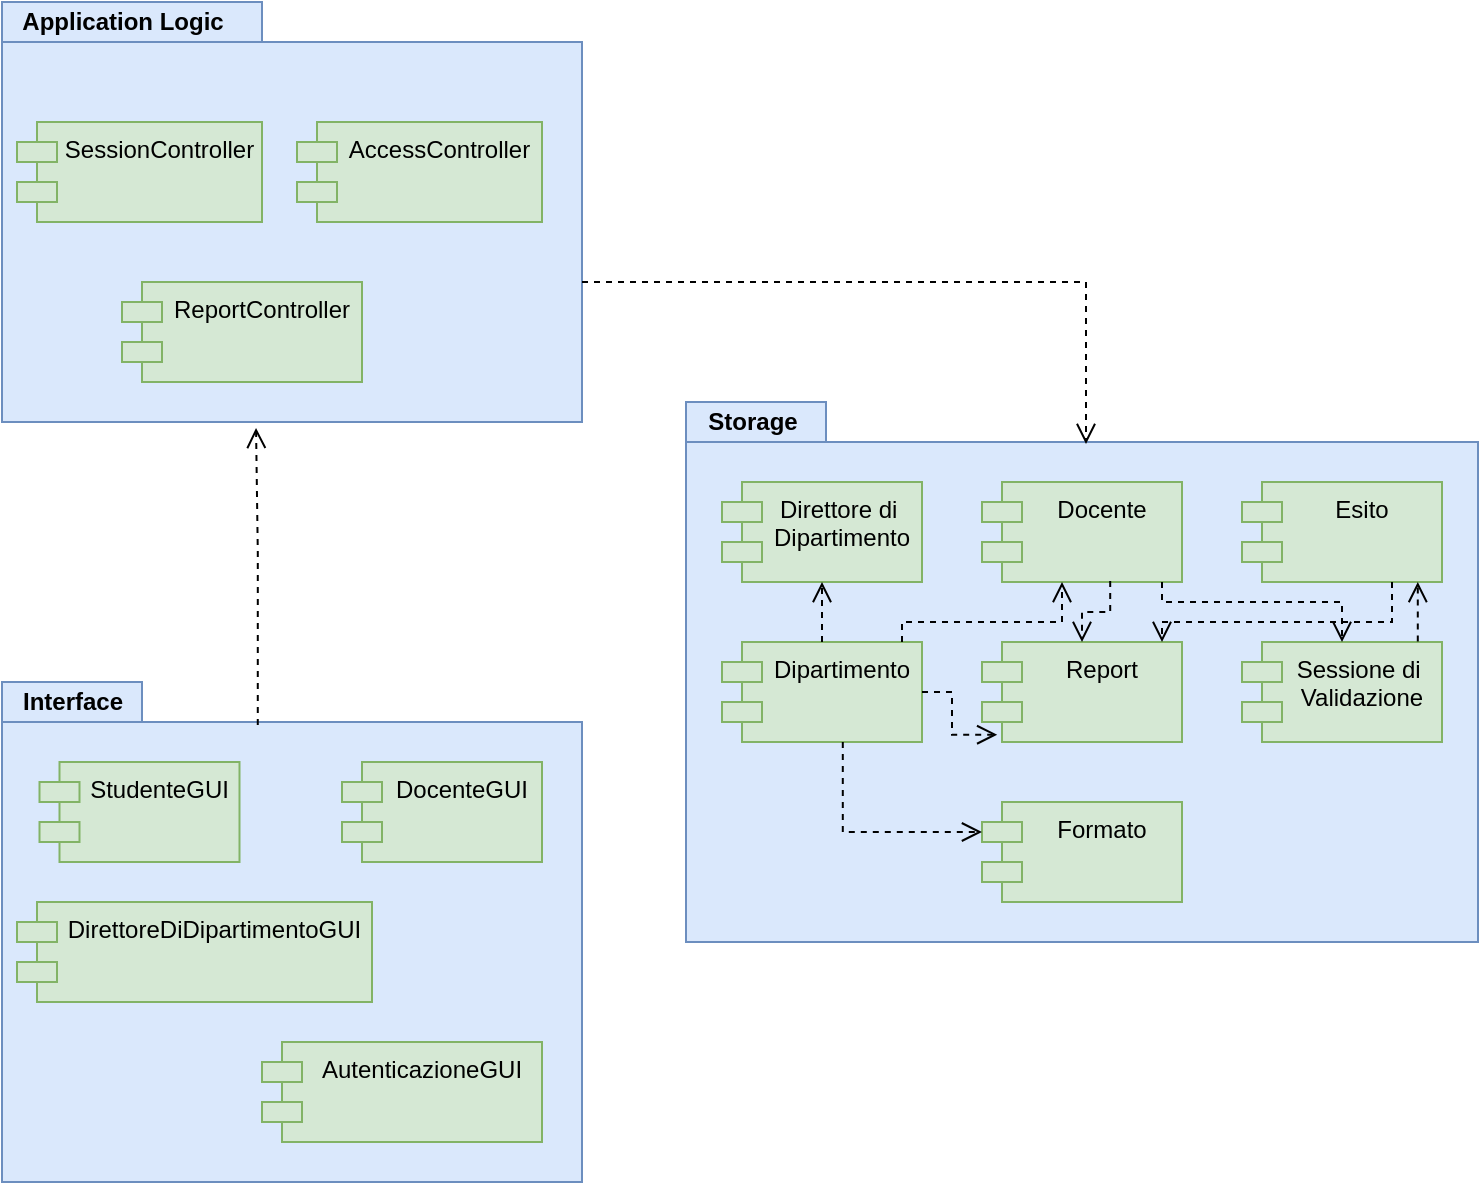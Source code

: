 <mxfile version="15.8.7" type="device"><diagram id="GArLD8cVjcSwyjwCv-ND" name="Pagina-1"><mxGraphModel dx="633" dy="316" grid="1" gridSize="10" guides="1" tooltips="1" connect="1" arrows="1" fold="1" page="1" pageScale="1" pageWidth="827" pageHeight="1169" math="0" shadow="0"><root><mxCell id="0"/><mxCell id="1" parent="0"/><mxCell id="IBk2zJn6kR047QgPzbhl-1" value="" style="shape=folder;fontStyle=1;spacingTop=10;tabWidth=130;tabHeight=20;tabPosition=left;html=1;fillColor=#dae8fc;strokeColor=#6c8ebf;" parent="1" vertex="1"><mxGeometry x="70" y="50" width="290" height="210" as="geometry"/></mxCell><mxCell id="IBk2zJn6kR047QgPzbhl-3" value="" style="shape=folder;fontStyle=1;spacingTop=10;tabWidth=70;tabHeight=20;tabPosition=left;html=1;fillColor=#dae8fc;strokeColor=#6c8ebf;" parent="1" vertex="1"><mxGeometry x="412" y="250" width="396" height="270" as="geometry"/></mxCell><mxCell id="IBk2zJn6kR047QgPzbhl-4" value="&lt;b&gt;Storage&lt;/b&gt;" style="text;html=1;align=center;verticalAlign=middle;resizable=0;points=[];autosize=1;strokeColor=none;fillColor=none;" parent="1" vertex="1"><mxGeometry x="415" y="250" width="60" height="20" as="geometry"/></mxCell><mxCell id="IBk2zJn6kR047QgPzbhl-5" value="" style="shape=folder;fontStyle=1;spacingTop=10;tabWidth=70;tabHeight=20;tabPosition=left;html=1;fillColor=#dae8fc;strokeColor=#6c8ebf;" parent="1" vertex="1"><mxGeometry x="70" y="390" width="290" height="250" as="geometry"/></mxCell><mxCell id="IBk2zJn6kR047QgPzbhl-6" value="&lt;b&gt;Interface&lt;/b&gt;" style="text;html=1;align=center;verticalAlign=middle;resizable=0;points=[];autosize=1;strokeColor=none;fillColor=none;" parent="1" vertex="1"><mxGeometry x="70" y="390" width="70" height="20" as="geometry"/></mxCell><mxCell id="IBk2zJn6kR047QgPzbhl-8" value="" style="html=1;verticalAlign=bottom;endArrow=open;dashed=1;endSize=8;rounded=0;edgeStyle=orthogonalEdgeStyle;entryX=0.438;entryY=1.014;entryDx=0;entryDy=0;entryPerimeter=0;exitX=0.441;exitY=0.086;exitDx=0;exitDy=0;exitPerimeter=0;" parent="1" source="IBk2zJn6kR047QgPzbhl-5" target="IBk2zJn6kR047QgPzbhl-1" edge="1"><mxGeometry relative="1" as="geometry"><mxPoint x="260" y="350" as="sourcePoint"/><mxPoint x="175" y="350" as="targetPoint"/></mxGeometry></mxCell><mxCell id="IBk2zJn6kR047QgPzbhl-11" value="" style="html=1;verticalAlign=bottom;endArrow=open;dashed=1;endSize=8;rounded=0;edgeStyle=orthogonalEdgeStyle;" parent="1" source="IBk2zJn6kR047QgPzbhl-1" edge="1"><mxGeometry relative="1" as="geometry"><mxPoint x="361" y="190" as="sourcePoint"/><mxPoint x="612" y="271" as="targetPoint"/><Array as="points"><mxPoint x="612" y="190"/></Array></mxGeometry></mxCell><mxCell id="IBk2zJn6kR047QgPzbhl-12" value="SessionController" style="shape=module;align=left;spacingLeft=20;align=center;verticalAlign=top;fillColor=#d5e8d4;strokeColor=#82b366;" parent="1" vertex="1"><mxGeometry x="77.5" y="110" width="122.5" height="50" as="geometry"/></mxCell><mxCell id="IBk2zJn6kR047QgPzbhl-13" value="ReportController" style="shape=module;align=left;spacingLeft=20;align=center;verticalAlign=top;fillColor=#d5e8d4;strokeColor=#82b366;" parent="1" vertex="1"><mxGeometry x="130" y="190" width="120" height="50" as="geometry"/></mxCell><mxCell id="IBk2zJn6kR047QgPzbhl-14" value="Direttore di &#10;Dipartimento" style="shape=module;align=left;spacingLeft=20;align=center;verticalAlign=top;fillColor=#d5e8d4;strokeColor=#82b366;" parent="1" vertex="1"><mxGeometry x="430" y="290" width="100" height="50" as="geometry"/></mxCell><mxCell id="IBk2zJn6kR047QgPzbhl-15" value="Docente" style="shape=module;align=left;spacingLeft=20;align=center;verticalAlign=top;fillColor=#d5e8d4;strokeColor=#82b366;" parent="1" vertex="1"><mxGeometry x="560" y="290" width="100" height="50" as="geometry"/></mxCell><mxCell id="IBk2zJn6kR047QgPzbhl-16" value="Esito" style="shape=module;align=left;spacingLeft=20;align=center;verticalAlign=top;fillColor=#d5e8d4;strokeColor=#82b366;" parent="1" vertex="1"><mxGeometry x="690" y="290" width="100" height="50" as="geometry"/></mxCell><mxCell id="IBk2zJn6kR047QgPzbhl-17" value="Formato" style="shape=module;align=left;spacingLeft=20;align=center;verticalAlign=top;fillColor=#d5e8d4;strokeColor=#82b366;" parent="1" vertex="1"><mxGeometry x="560" y="450" width="100" height="50" as="geometry"/></mxCell><mxCell id="IBk2zJn6kR047QgPzbhl-18" value="Sessione di &#10;Validazione" style="shape=module;align=left;spacingLeft=20;align=center;verticalAlign=top;fillColor=#d5e8d4;strokeColor=#82b366;" parent="1" vertex="1"><mxGeometry x="690" y="370" width="100" height="50" as="geometry"/></mxCell><mxCell id="IBk2zJn6kR047QgPzbhl-19" value="Report" style="shape=module;align=left;spacingLeft=20;align=center;verticalAlign=top;fillColor=#d5e8d4;strokeColor=#82b366;" parent="1" vertex="1"><mxGeometry x="560" y="370" width="100" height="50" as="geometry"/></mxCell><mxCell id="IBk2zJn6kR047QgPzbhl-22" value="Dipartimento" style="shape=module;align=left;spacingLeft=20;align=center;verticalAlign=top;fillColor=#d5e8d4;strokeColor=#82b366;" parent="1" vertex="1"><mxGeometry x="430" y="370" width="100" height="50" as="geometry"/></mxCell><mxCell id="IBk2zJn6kR047QgPzbhl-34" value="" style="html=1;verticalAlign=bottom;endArrow=open;dashed=1;endSize=8;rounded=0;edgeStyle=orthogonalEdgeStyle;exitX=0.5;exitY=0;exitDx=0;exitDy=0;entryX=0.5;entryY=1;entryDx=0;entryDy=0;" parent="1" source="IBk2zJn6kR047QgPzbhl-22" target="IBk2zJn6kR047QgPzbhl-14" edge="1"><mxGeometry relative="1" as="geometry"><mxPoint x="485" y="340" as="sourcePoint"/><mxPoint x="450" y="360" as="targetPoint"/><Array as="points"/></mxGeometry></mxCell><mxCell id="IBk2zJn6kR047QgPzbhl-38" value="" style="html=1;verticalAlign=bottom;endArrow=open;dashed=1;endSize=8;rounded=0;edgeStyle=orthogonalEdgeStyle;entryX=0;entryY=0;entryDx=0;entryDy=15;entryPerimeter=0;" parent="1" target="IBk2zJn6kR047QgPzbhl-17" edge="1"><mxGeometry relative="1" as="geometry"><mxPoint x="490.4" y="420" as="sourcePoint"/><mxPoint x="490.0" y="451.15" as="targetPoint"/><Array as="points"><mxPoint x="490" y="465"/></Array></mxGeometry></mxCell><mxCell id="IBk2zJn6kR047QgPzbhl-39" value="" style="html=1;verticalAlign=bottom;endArrow=open;dashed=1;endSize=8;rounded=0;edgeStyle=orthogonalEdgeStyle;exitX=1;exitY=0.5;exitDx=0;exitDy=0;entryX=0.076;entryY=0.927;entryDx=0;entryDy=0;entryPerimeter=0;" parent="1" source="IBk2zJn6kR047QgPzbhl-22" target="IBk2zJn6kR047QgPzbhl-19" edge="1"><mxGeometry relative="1" as="geometry"><mxPoint x="620" y="420" as="sourcePoint"/><mxPoint x="590" y="540" as="targetPoint"/><Array as="points"/></mxGeometry></mxCell><mxCell id="IBk2zJn6kR047QgPzbhl-40" value="" style="html=1;verticalAlign=bottom;endArrow=open;dashed=1;endSize=8;rounded=0;edgeStyle=orthogonalEdgeStyle;" parent="1" target="IBk2zJn6kR047QgPzbhl-15" edge="1"><mxGeometry relative="1" as="geometry"><mxPoint x="520" y="370" as="sourcePoint"/><mxPoint x="540" y="370" as="targetPoint"/><Array as="points"><mxPoint x="520" y="360"/><mxPoint x="600" y="360"/></Array></mxGeometry></mxCell><mxCell id="IBk2zJn6kR047QgPzbhl-41" value="" style="html=1;verticalAlign=bottom;endArrow=open;dashed=1;endSize=8;rounded=0;edgeStyle=orthogonalEdgeStyle;entryX=0.5;entryY=0;entryDx=0;entryDy=0;" parent="1" source="IBk2zJn6kR047QgPzbhl-15" target="IBk2zJn6kR047QgPzbhl-18" edge="1"><mxGeometry relative="1" as="geometry"><mxPoint x="760" y="370" as="sourcePoint"/><mxPoint x="680" y="370" as="targetPoint"/><Array as="points"><mxPoint x="650" y="350"/><mxPoint x="740" y="350"/></Array></mxGeometry></mxCell><mxCell id="IBk2zJn6kR047QgPzbhl-43" value="" style="html=1;verticalAlign=bottom;endArrow=open;dashed=1;endSize=8;rounded=0;edgeStyle=orthogonalEdgeStyle;exitX=0.75;exitY=1;exitDx=0;exitDy=0;" parent="1" source="IBk2zJn6kR047QgPzbhl-16" target="IBk2zJn6kR047QgPzbhl-19" edge="1"><mxGeometry relative="1" as="geometry"><mxPoint x="500.4" y="430" as="sourcePoint"/><mxPoint x="500" y="461.15" as="targetPoint"/><Array as="points"><mxPoint x="765" y="360"/><mxPoint x="650" y="360"/></Array></mxGeometry></mxCell><mxCell id="IBk2zJn6kR047QgPzbhl-48" value="StudenteGUI" style="shape=module;align=left;spacingLeft=20;align=center;verticalAlign=top;fillColor=#d5e8d4;strokeColor=#82b366;" parent="1" vertex="1"><mxGeometry x="88.75" y="430" width="100" height="50" as="geometry"/></mxCell><mxCell id="IBk2zJn6kR047QgPzbhl-50" value="DocenteGUI" style="shape=module;align=left;spacingLeft=20;align=center;verticalAlign=top;fillColor=#d5e8d4;strokeColor=#82b366;" parent="1" vertex="1"><mxGeometry x="240" y="430" width="100" height="50" as="geometry"/></mxCell><mxCell id="IBk2zJn6kR047QgPzbhl-51" value="DirettoreDiDipartimentoGUI" style="shape=module;align=left;spacingLeft=20;align=center;verticalAlign=top;fillColor=#d5e8d4;strokeColor=#82b366;" parent="1" vertex="1"><mxGeometry x="77.5" y="500" width="177.5" height="50" as="geometry"/></mxCell><mxCell id="McXszkzZbClIfci7ip5r-1" value="AccessController" style="shape=module;align=left;spacingLeft=20;align=center;verticalAlign=top;fillColor=#d5e8d4;strokeColor=#82b366;" parent="1" vertex="1"><mxGeometry x="217.5" y="110" width="122.5" height="50" as="geometry"/></mxCell><mxCell id="Wq11SoRXZVzphKYtGj-w-1" value="&lt;b&gt;&lt;font style=&quot;font-size: 12px&quot;&gt;Application Logic&lt;/font&gt;&lt;/b&gt;" style="text;html=1;align=center;verticalAlign=middle;resizable=0;points=[];autosize=1;strokeColor=none;fillColor=none;" parent="1" vertex="1"><mxGeometry x="70" y="50" width="120" height="20" as="geometry"/></mxCell><mxCell id="VrLGF9O1qtR-GBdtAcyi-1" value="AutenticazioneGUI" style="shape=module;align=left;spacingLeft=20;align=center;verticalAlign=top;fillColor=#d5e8d4;strokeColor=#82b366;" parent="1" vertex="1"><mxGeometry x="200" y="570" width="140" height="50" as="geometry"/></mxCell><mxCell id="QvuOsc77ellca2NV0peA-3" value="" style="html=1;verticalAlign=bottom;endArrow=open;dashed=1;endSize=8;rounded=0;edgeStyle=orthogonalEdgeStyle;exitX=0.641;exitY=0.989;exitDx=0;exitDy=0;exitPerimeter=0;" edge="1" parent="1" source="IBk2zJn6kR047QgPzbhl-15" target="IBk2zJn6kR047QgPzbhl-19"><mxGeometry relative="1" as="geometry"><mxPoint x="710" y="400" as="sourcePoint"/><mxPoint x="630" y="400" as="targetPoint"/><Array as="points"/></mxGeometry></mxCell><mxCell id="QvuOsc77ellca2NV0peA-4" value="" style="html=1;verticalAlign=bottom;endArrow=open;dashed=1;endSize=8;rounded=0;edgeStyle=orthogonalEdgeStyle;exitX=0.879;exitY=-0.006;exitDx=0;exitDy=0;exitPerimeter=0;" edge="1" parent="1" source="IBk2zJn6kR047QgPzbhl-18" target="IBk2zJn6kR047QgPzbhl-16"><mxGeometry relative="1" as="geometry"><mxPoint x="790" y="410" as="sourcePoint"/><mxPoint x="710" y="410" as="targetPoint"/><Array as="points"><mxPoint x="778" y="350"/><mxPoint x="778" y="350"/></Array></mxGeometry></mxCell></root></mxGraphModel></diagram></mxfile>